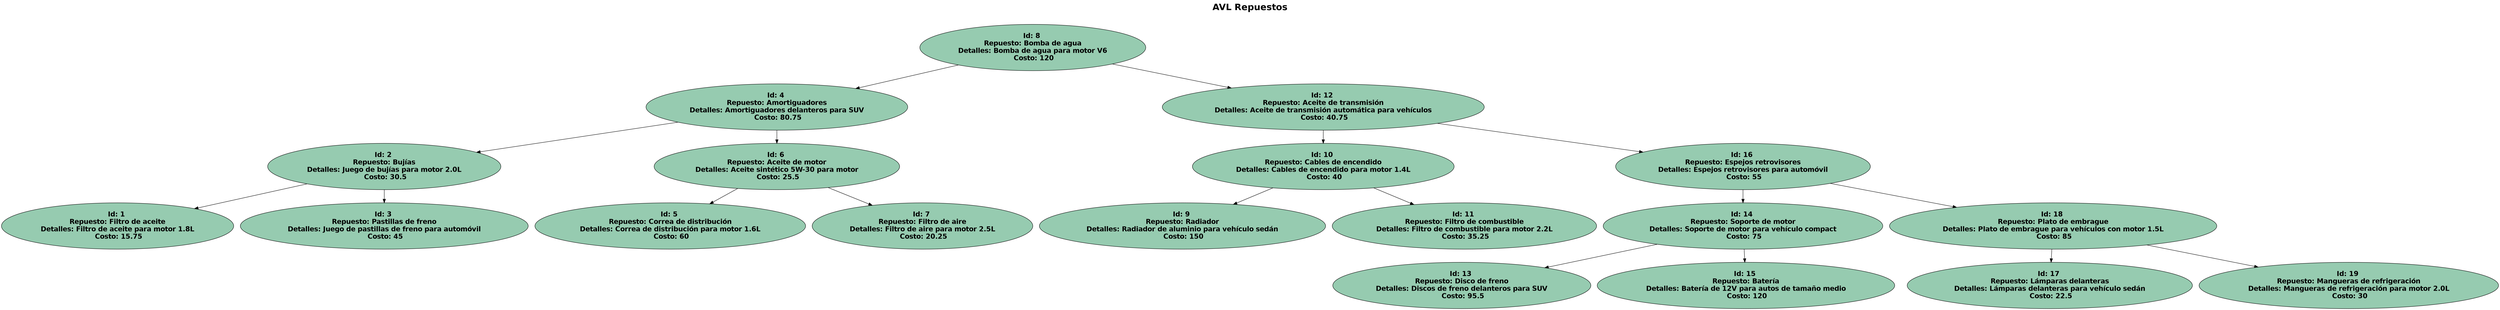 digraph G {
label = "AVL Repuestos

";

labelloc = "t";
fontsize = 24;
fontname = "Helvetica-Bold";
 8 [label="Id: 8 \n Repuesto: Bomba de agua \n Detalles: Bomba de agua para motor V6 \n Costo: 120"        style="filled" fillcolor="#96cbb0" fontname="Helvetica-Bold" fontsize = 18];
  8 -> 4;
 4 [label="Id: 4 \n Repuesto: Amortiguadores \n Detalles: Amortiguadores delanteros para SUV \n Costo: 80.75"        style="filled" fillcolor="#96cbb0" fontname="Helvetica-Bold" fontsize = 18];
  4 -> 2;
 2 [label="Id: 2 \n Repuesto: Bujías \n Detalles: Juego de bujías para motor 2.0L \n Costo: 30.5"        style="filled" fillcolor="#96cbb0" fontname="Helvetica-Bold" fontsize = 18];
  2 -> 1;
 1 [label="Id: 1 \n Repuesto: Filtro de aceite \n Detalles: Filtro de aceite para motor 1.8L \n Costo: 15.75"        style="filled" fillcolor="#96cbb0" fontname="Helvetica-Bold" fontsize = 18];
  2 -> 3;
 3 [label="Id: 3 \n Repuesto: Pastillas de freno \n Detalles: Juego de pastillas de freno para automóvil \n Costo: 45"        style="filled" fillcolor="#96cbb0" fontname="Helvetica-Bold" fontsize = 18];
  4 -> 6;
 6 [label="Id: 6 \n Repuesto: Aceite de motor \n Detalles: Aceite sintético 5W-30 para motor \n Costo: 25.5"        style="filled" fillcolor="#96cbb0" fontname="Helvetica-Bold" fontsize = 18];
  6 -> 5;
 5 [label="Id: 5 \n Repuesto: Correa de distribución \n Detalles: Correa de distribución para motor 1.6L \n Costo: 60"        style="filled" fillcolor="#96cbb0" fontname="Helvetica-Bold" fontsize = 18];
  6 -> 7;
 7 [label="Id: 7 \n Repuesto: Filtro de aire \n Detalles: Filtro de aire para motor 2.5L \n Costo: 20.25"        style="filled" fillcolor="#96cbb0" fontname="Helvetica-Bold" fontsize = 18];
  8 -> 12;
 12 [label="Id: 12 \n Repuesto: Aceite de transmisión \n Detalles: Aceite de transmisión automática para vehículos \n Costo: 40.75"        style="filled" fillcolor="#96cbb0" fontname="Helvetica-Bold" fontsize = 18];
  12 -> 10;
 10 [label="Id: 10 \n Repuesto: Cables de encendido \n Detalles: Cables de encendido para motor 1.4L \n Costo: 40"        style="filled" fillcolor="#96cbb0" fontname="Helvetica-Bold" fontsize = 18];
  10 -> 9;
 9 [label="Id: 9 \n Repuesto: Radiador \n Detalles: Radiador de aluminio para vehículo sedán \n Costo: 150"        style="filled" fillcolor="#96cbb0" fontname="Helvetica-Bold" fontsize = 18];
  10 -> 11;
 11 [label="Id: 11 \n Repuesto: Filtro de combustible \n Detalles: Filtro de combustible para motor 2.2L \n Costo: 35.25"        style="filled" fillcolor="#96cbb0" fontname="Helvetica-Bold" fontsize = 18];
  12 -> 16;
 16 [label="Id: 16 \n Repuesto: Espejos retrovisores \n Detalles: Espejos retrovisores para automóvil \n Costo: 55"        style="filled" fillcolor="#96cbb0" fontname="Helvetica-Bold" fontsize = 18];
  16 -> 14;
 14 [label="Id: 14 \n Repuesto: Soporte de motor \n Detalles: Soporte de motor para vehículo compact \n Costo: 75"        style="filled" fillcolor="#96cbb0" fontname="Helvetica-Bold" fontsize = 18];
  14 -> 13;
 13 [label="Id: 13 \n Repuesto: Disco de freno \n Detalles: Discos de freno delanteros para SUV \n Costo: 95.5"        style="filled" fillcolor="#96cbb0" fontname="Helvetica-Bold" fontsize = 18];
  14 -> 15;
 15 [label="Id: 15 \n Repuesto: Batería \n Detalles: Batería de 12V para autos de tamaño medio \n Costo: 120"        style="filled" fillcolor="#96cbb0" fontname="Helvetica-Bold" fontsize = 18];
  16 -> 18;
 18 [label="Id: 18 \n Repuesto: Plato de embrague \n Detalles: Plato de embrague para vehículos con motor 1.5L \n Costo: 85"        style="filled" fillcolor="#96cbb0" fontname="Helvetica-Bold" fontsize = 18];
  18 -> 17;
 17 [label="Id: 17 \n Repuesto: Lámparas delanteras \n Detalles: Lámparas delanteras para vehículo sedán \n Costo: 22.5"        style="filled" fillcolor="#96cbb0" fontname="Helvetica-Bold" fontsize = 18];
  18 -> 19;
 19 [label="Id: 19 \n Repuesto: Mangueras de refrigeración \n Detalles: Mangueras de refrigeración para motor 2.0L \n Costo: 30"        style="filled" fillcolor="#96cbb0" fontname="Helvetica-Bold" fontsize = 18];
}

